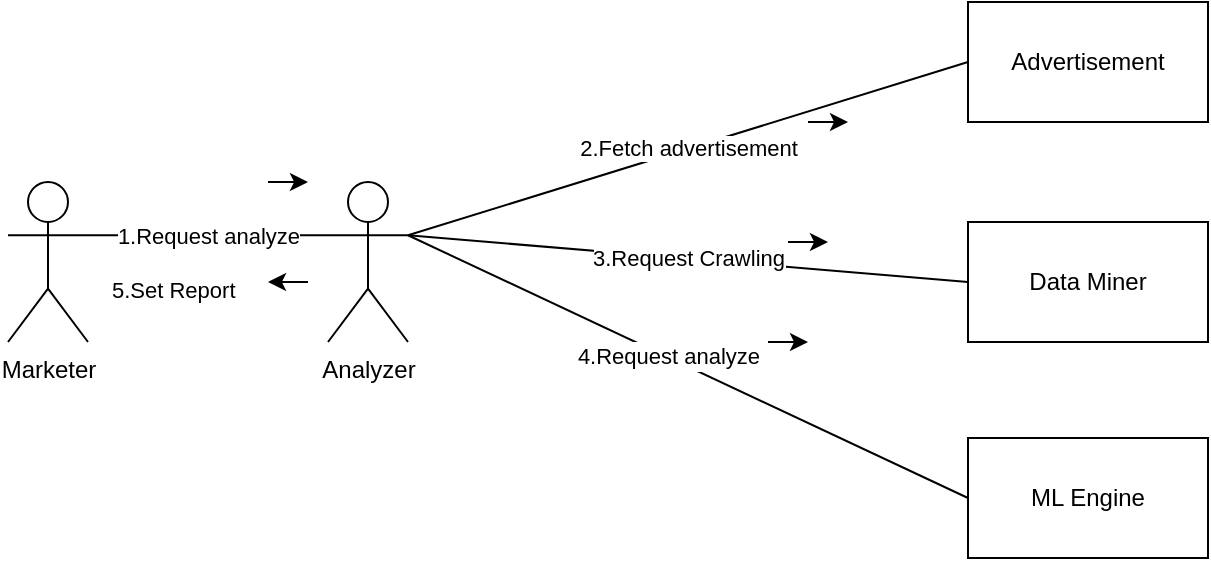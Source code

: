 <mxfile version="12.4.3" type="device" pages="1"><diagram id="lkSoEno2sFgJY8uwA6t6" name="Page-1"><mxGraphModel dx="853" dy="468" grid="1" gridSize="10" guides="1" tooltips="1" connect="1" arrows="1" fold="1" page="1" pageScale="1" pageWidth="850" pageHeight="1100" math="0" shadow="0"><root><mxCell id="0"/><mxCell id="1" parent="0"/><mxCell id="GotM7ALXVG8sbWopvXv8-1" value="&lt;div&gt;Marketer&lt;/div&gt;" style="shape=umlActor;verticalLabelPosition=bottom;labelBackgroundColor=#ffffff;verticalAlign=top;html=1;outlineConnect=0;" vertex="1" parent="1"><mxGeometry x="80" y="280" width="40" height="80" as="geometry"/></mxCell><mxCell id="GotM7ALXVG8sbWopvXv8-2" value="&lt;div&gt;Analyzer&lt;/div&gt;" style="shape=umlActor;verticalLabelPosition=bottom;labelBackgroundColor=#ffffff;verticalAlign=top;html=1;outlineConnect=0;" vertex="1" parent="1"><mxGeometry x="240" y="280" width="40" height="80" as="geometry"/></mxCell><mxCell id="GotM7ALXVG8sbWopvXv8-3" value="&lt;div&gt;1.Request analyze&lt;/div&gt;" style="endArrow=none;html=1;exitX=1;exitY=0.333;exitDx=0;exitDy=0;exitPerimeter=0;entryX=0;entryY=0.333;entryDx=0;entryDy=0;entryPerimeter=0;" edge="1" parent="1" source="GotM7ALXVG8sbWopvXv8-1" target="GotM7ALXVG8sbWopvXv8-2"><mxGeometry width="50" height="50" relative="1" as="geometry"><mxPoint x="150" y="300" as="sourcePoint"/><mxPoint x="200" y="250" as="targetPoint"/></mxGeometry></mxCell><mxCell id="GotM7ALXVG8sbWopvXv8-6" value="Advertisement" style="rounded=0;whiteSpace=wrap;html=1;" vertex="1" parent="1"><mxGeometry x="560" y="190" width="120" height="60" as="geometry"/></mxCell><mxCell id="GotM7ALXVG8sbWopvXv8-7" value="Data Miner" style="rounded=0;whiteSpace=wrap;html=1;" vertex="1" parent="1"><mxGeometry x="560" y="300" width="120" height="60" as="geometry"/></mxCell><mxCell id="GotM7ALXVG8sbWopvXv8-8" value="ML Engine" style="rounded=0;whiteSpace=wrap;html=1;" vertex="1" parent="1"><mxGeometry x="560" y="408" width="120" height="60" as="geometry"/></mxCell><mxCell id="GotM7ALXVG8sbWopvXv8-10" value="2.Fetch advertisement" style="endArrow=none;html=1;exitX=1;exitY=0.333;exitDx=0;exitDy=0;exitPerimeter=0;entryX=0;entryY=0.5;entryDx=0;entryDy=0;" edge="1" parent="1" source="GotM7ALXVG8sbWopvXv8-2" target="GotM7ALXVG8sbWopvXv8-6"><mxGeometry width="50" height="50" relative="1" as="geometry"><mxPoint x="290" y="316.667" as="sourcePoint"/><mxPoint x="570" y="120" as="targetPoint"/></mxGeometry></mxCell><mxCell id="GotM7ALXVG8sbWopvXv8-11" value="3.Request Crawling" style="endArrow=none;html=1;entryX=0;entryY=0.5;entryDx=0;entryDy=0;exitX=1;exitY=0.333;exitDx=0;exitDy=0;exitPerimeter=0;" edge="1" parent="1" source="GotM7ALXVG8sbWopvXv8-2" target="GotM7ALXVG8sbWopvXv8-7"><mxGeometry width="50" height="50" relative="1" as="geometry"><mxPoint x="280" y="310" as="sourcePoint"/><mxPoint x="570" y="230" as="targetPoint"/></mxGeometry></mxCell><mxCell id="GotM7ALXVG8sbWopvXv8-12" value="" style="endArrow=none;html=1;entryX=0;entryY=0.5;entryDx=0;entryDy=0;exitX=1;exitY=0.333;exitDx=0;exitDy=0;exitPerimeter=0;" edge="1" parent="1" source="GotM7ALXVG8sbWopvXv8-2" target="GotM7ALXVG8sbWopvXv8-8"><mxGeometry width="50" height="50" relative="1" as="geometry"><mxPoint x="290" y="316.667" as="sourcePoint"/><mxPoint x="570" y="340" as="targetPoint"/></mxGeometry></mxCell><mxCell id="GotM7ALXVG8sbWopvXv8-13" value="&lt;font style=&quot;font-size: 11px&quot;&gt;4.Request analyze&lt;/font&gt;" style="text;html=1;align=center;verticalAlign=middle;resizable=0;points=[];;labelBackgroundColor=#ffffff;" vertex="1" connectable="0" parent="GotM7ALXVG8sbWopvXv8-12"><mxGeometry x="-0.076" y="1" relative="1" as="geometry"><mxPoint as="offset"/></mxGeometry></mxCell><mxCell id="GotM7ALXVG8sbWopvXv8-14" value="&lt;div&gt;&lt;font style=&quot;font-size: 11px&quot;&gt;5.Set Report&lt;/font&gt;&lt;/div&gt;" style="text;html=1;" vertex="1" parent="1"><mxGeometry x="130" y="320" width="120" height="30" as="geometry"/></mxCell><mxCell id="GotM7ALXVG8sbWopvXv8-19" value="" style="group" vertex="1" connectable="0" parent="1"><mxGeometry x="110" y="460" width="40" as="geometry"/></mxCell><mxCell id="GotM7ALXVG8sbWopvXv8-18" value="" style="ellipse;whiteSpace=wrap;html=1;aspect=fixed;" vertex="1" parent="GotM7ALXVG8sbWopvXv8-19"><mxGeometry x="40" as="geometry"/></mxCell><mxCell id="GotM7ALXVG8sbWopvXv8-20" value="" style="endArrow=classic;html=1;" edge="1" parent="1"><mxGeometry width="50" height="50" relative="1" as="geometry"><mxPoint x="210" y="280" as="sourcePoint"/><mxPoint x="230" y="280" as="targetPoint"/></mxGeometry></mxCell><mxCell id="GotM7ALXVG8sbWopvXv8-21" value="" style="endArrow=classic;html=1;" edge="1" parent="1"><mxGeometry width="50" height="50" relative="1" as="geometry"><mxPoint x="230" y="330" as="sourcePoint"/><mxPoint x="210" y="330" as="targetPoint"/></mxGeometry></mxCell><mxCell id="GotM7ALXVG8sbWopvXv8-22" value="" style="endArrow=classic;html=1;" edge="1" parent="1"><mxGeometry width="50" height="50" relative="1" as="geometry"><mxPoint x="460" y="360" as="sourcePoint"/><mxPoint x="480" y="360" as="targetPoint"/></mxGeometry></mxCell><mxCell id="GotM7ALXVG8sbWopvXv8-23" value="" style="endArrow=classic;html=1;" edge="1" parent="1"><mxGeometry width="50" height="50" relative="1" as="geometry"><mxPoint x="470" y="310" as="sourcePoint"/><mxPoint x="490" y="310" as="targetPoint"/></mxGeometry></mxCell><mxCell id="GotM7ALXVG8sbWopvXv8-24" value="" style="endArrow=classic;html=1;" edge="1" parent="1"><mxGeometry width="50" height="50" relative="1" as="geometry"><mxPoint x="480" y="250" as="sourcePoint"/><mxPoint x="500" y="250" as="targetPoint"/></mxGeometry></mxCell></root></mxGraphModel></diagram></mxfile>